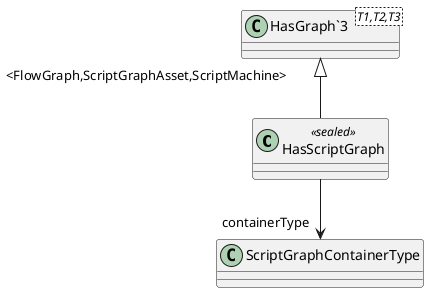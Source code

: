 @startuml
class HasScriptGraph <<sealed>> {
}
class "HasGraph`3"<T1,T2,T3> {
}
"HasGraph`3" "<FlowGraph,ScriptGraphAsset,ScriptMachine>" <|-- HasScriptGraph
HasScriptGraph --> "containerType" ScriptGraphContainerType
@enduml
